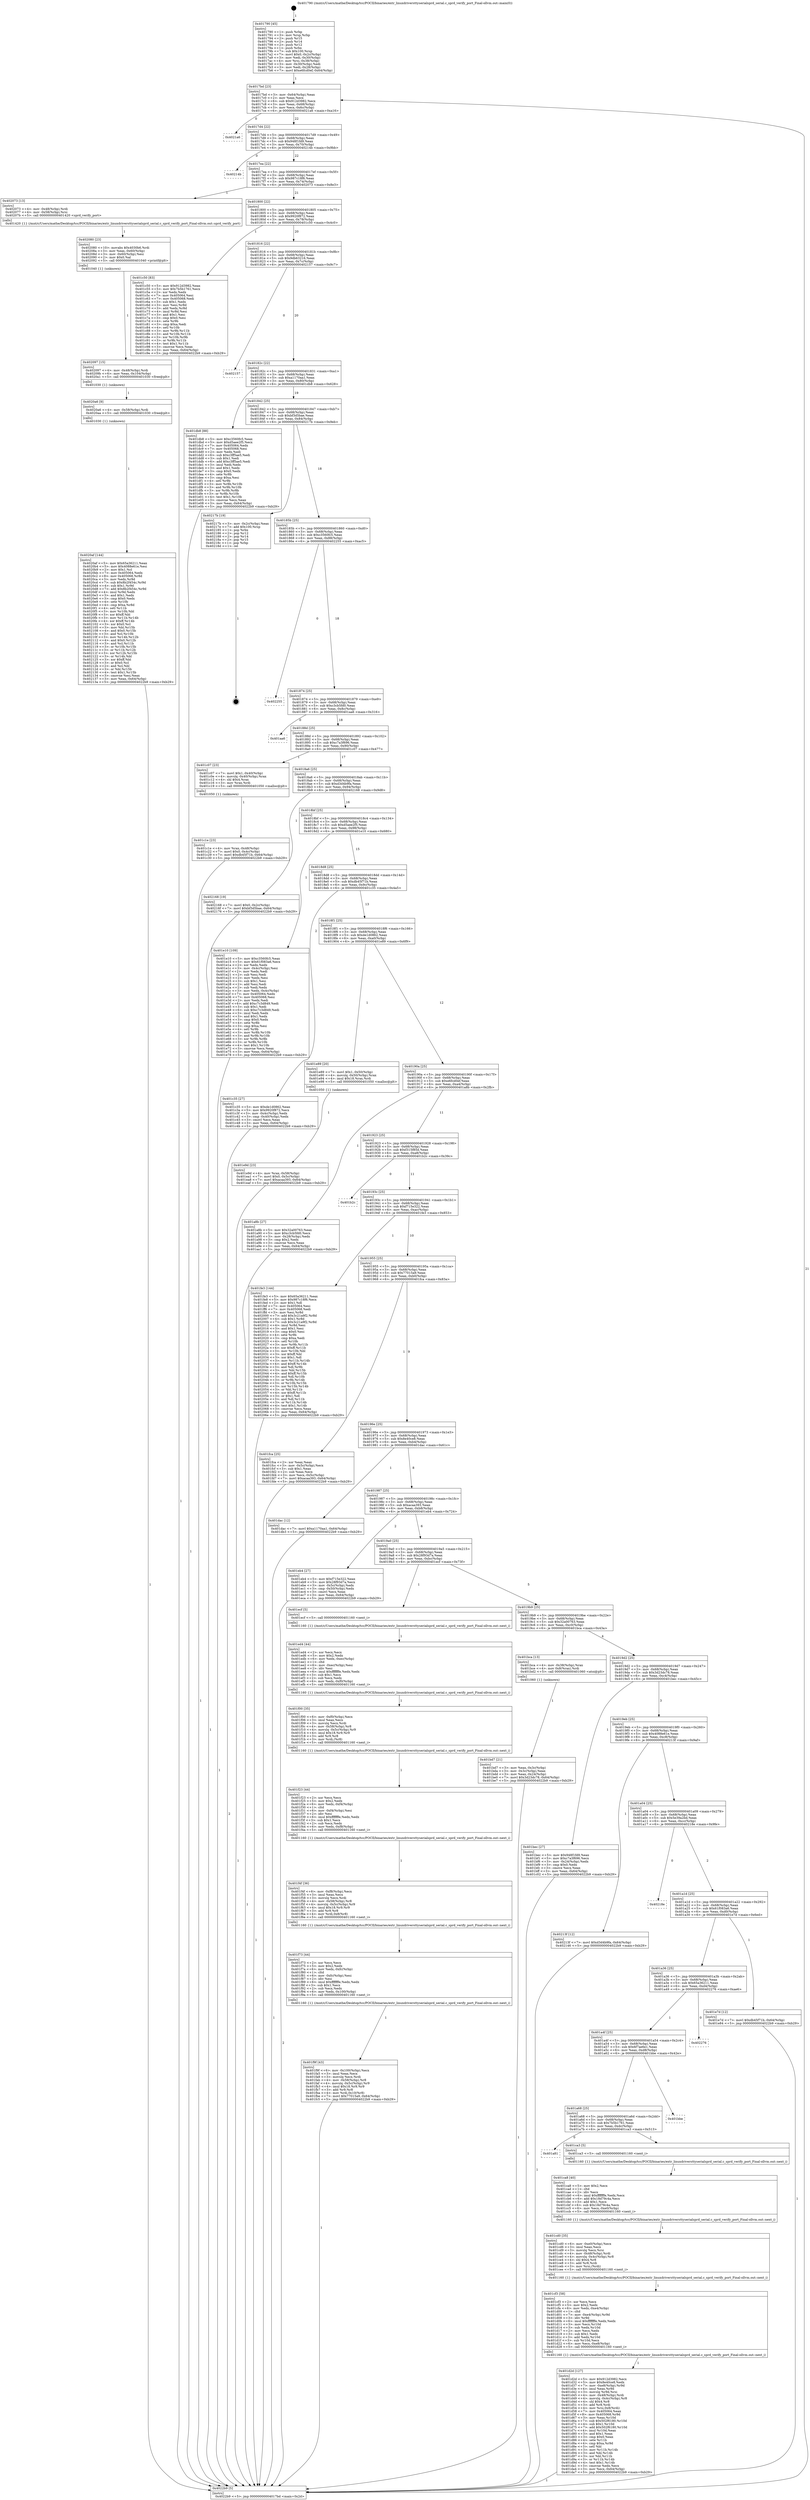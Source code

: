digraph "0x401790" {
  label = "0x401790 (/mnt/c/Users/mathe/Desktop/tcc/POCII/binaries/extr_linuxdriversttyserialsprd_serial.c_sprd_verify_port_Final-ollvm.out::main(0))"
  labelloc = "t"
  node[shape=record]

  Entry [label="",width=0.3,height=0.3,shape=circle,fillcolor=black,style=filled]
  "0x4017bd" [label="{
     0x4017bd [23]\l
     | [instrs]\l
     &nbsp;&nbsp;0x4017bd \<+3\>: mov -0x64(%rbp),%eax\l
     &nbsp;&nbsp;0x4017c0 \<+2\>: mov %eax,%ecx\l
     &nbsp;&nbsp;0x4017c2 \<+6\>: sub $0x912d3982,%ecx\l
     &nbsp;&nbsp;0x4017c8 \<+3\>: mov %eax,-0x68(%rbp)\l
     &nbsp;&nbsp;0x4017cb \<+3\>: mov %ecx,-0x6c(%rbp)\l
     &nbsp;&nbsp;0x4017ce \<+6\>: je 00000000004021a6 \<main+0xa16\>\l
  }"]
  "0x4021a6" [label="{
     0x4021a6\l
  }", style=dashed]
  "0x4017d4" [label="{
     0x4017d4 [22]\l
     | [instrs]\l
     &nbsp;&nbsp;0x4017d4 \<+5\>: jmp 00000000004017d9 \<main+0x49\>\l
     &nbsp;&nbsp;0x4017d9 \<+3\>: mov -0x68(%rbp),%eax\l
     &nbsp;&nbsp;0x4017dc \<+5\>: sub $0x948f1fd9,%eax\l
     &nbsp;&nbsp;0x4017e1 \<+3\>: mov %eax,-0x70(%rbp)\l
     &nbsp;&nbsp;0x4017e4 \<+6\>: je 000000000040214b \<main+0x9bb\>\l
  }"]
  Exit [label="",width=0.3,height=0.3,shape=circle,fillcolor=black,style=filled,peripheries=2]
  "0x40214b" [label="{
     0x40214b\l
  }", style=dashed]
  "0x4017ea" [label="{
     0x4017ea [22]\l
     | [instrs]\l
     &nbsp;&nbsp;0x4017ea \<+5\>: jmp 00000000004017ef \<main+0x5f\>\l
     &nbsp;&nbsp;0x4017ef \<+3\>: mov -0x68(%rbp),%eax\l
     &nbsp;&nbsp;0x4017f2 \<+5\>: sub $0x987c18f6,%eax\l
     &nbsp;&nbsp;0x4017f7 \<+3\>: mov %eax,-0x74(%rbp)\l
     &nbsp;&nbsp;0x4017fa \<+6\>: je 0000000000402073 \<main+0x8e3\>\l
  }"]
  "0x4020af" [label="{
     0x4020af [144]\l
     | [instrs]\l
     &nbsp;&nbsp;0x4020af \<+5\>: mov $0x65a36211,%eax\l
     &nbsp;&nbsp;0x4020b4 \<+5\>: mov $0x4088e61e,%esi\l
     &nbsp;&nbsp;0x4020b9 \<+2\>: mov $0x1,%cl\l
     &nbsp;&nbsp;0x4020bb \<+7\>: mov 0x405064,%edx\l
     &nbsp;&nbsp;0x4020c2 \<+8\>: mov 0x405068,%r8d\l
     &nbsp;&nbsp;0x4020ca \<+3\>: mov %edx,%r9d\l
     &nbsp;&nbsp;0x4020cd \<+7\>: sub $0x8b2f454c,%r9d\l
     &nbsp;&nbsp;0x4020d4 \<+4\>: sub $0x1,%r9d\l
     &nbsp;&nbsp;0x4020d8 \<+7\>: add $0x8b2f454c,%r9d\l
     &nbsp;&nbsp;0x4020df \<+4\>: imul %r9d,%edx\l
     &nbsp;&nbsp;0x4020e3 \<+3\>: and $0x1,%edx\l
     &nbsp;&nbsp;0x4020e6 \<+3\>: cmp $0x0,%edx\l
     &nbsp;&nbsp;0x4020e9 \<+4\>: sete %r10b\l
     &nbsp;&nbsp;0x4020ed \<+4\>: cmp $0xa,%r8d\l
     &nbsp;&nbsp;0x4020f1 \<+4\>: setl %r11b\l
     &nbsp;&nbsp;0x4020f5 \<+3\>: mov %r10b,%bl\l
     &nbsp;&nbsp;0x4020f8 \<+3\>: xor $0xff,%bl\l
     &nbsp;&nbsp;0x4020fb \<+3\>: mov %r11b,%r14b\l
     &nbsp;&nbsp;0x4020fe \<+4\>: xor $0xff,%r14b\l
     &nbsp;&nbsp;0x402102 \<+3\>: xor $0x0,%cl\l
     &nbsp;&nbsp;0x402105 \<+3\>: mov %bl,%r15b\l
     &nbsp;&nbsp;0x402108 \<+4\>: and $0x0,%r15b\l
     &nbsp;&nbsp;0x40210c \<+3\>: and %cl,%r10b\l
     &nbsp;&nbsp;0x40210f \<+3\>: mov %r14b,%r12b\l
     &nbsp;&nbsp;0x402112 \<+4\>: and $0x0,%r12b\l
     &nbsp;&nbsp;0x402116 \<+3\>: and %cl,%r11b\l
     &nbsp;&nbsp;0x402119 \<+3\>: or %r10b,%r15b\l
     &nbsp;&nbsp;0x40211c \<+3\>: or %r11b,%r12b\l
     &nbsp;&nbsp;0x40211f \<+3\>: xor %r12b,%r15b\l
     &nbsp;&nbsp;0x402122 \<+3\>: or %r14b,%bl\l
     &nbsp;&nbsp;0x402125 \<+3\>: xor $0xff,%bl\l
     &nbsp;&nbsp;0x402128 \<+3\>: or $0x0,%cl\l
     &nbsp;&nbsp;0x40212b \<+2\>: and %cl,%bl\l
     &nbsp;&nbsp;0x40212d \<+3\>: or %bl,%r15b\l
     &nbsp;&nbsp;0x402130 \<+4\>: test $0x1,%r15b\l
     &nbsp;&nbsp;0x402134 \<+3\>: cmovne %esi,%eax\l
     &nbsp;&nbsp;0x402137 \<+3\>: mov %eax,-0x64(%rbp)\l
     &nbsp;&nbsp;0x40213a \<+5\>: jmp 00000000004022b9 \<main+0xb29\>\l
  }"]
  "0x402073" [label="{
     0x402073 [13]\l
     | [instrs]\l
     &nbsp;&nbsp;0x402073 \<+4\>: mov -0x48(%rbp),%rdi\l
     &nbsp;&nbsp;0x402077 \<+4\>: mov -0x58(%rbp),%rsi\l
     &nbsp;&nbsp;0x40207b \<+5\>: call 0000000000401420 \<sprd_verify_port\>\l
     | [calls]\l
     &nbsp;&nbsp;0x401420 \{1\} (/mnt/c/Users/mathe/Desktop/tcc/POCII/binaries/extr_linuxdriversttyserialsprd_serial.c_sprd_verify_port_Final-ollvm.out::sprd_verify_port)\l
  }"]
  "0x401800" [label="{
     0x401800 [22]\l
     | [instrs]\l
     &nbsp;&nbsp;0x401800 \<+5\>: jmp 0000000000401805 \<main+0x75\>\l
     &nbsp;&nbsp;0x401805 \<+3\>: mov -0x68(%rbp),%eax\l
     &nbsp;&nbsp;0x401808 \<+5\>: sub $0x9920f872,%eax\l
     &nbsp;&nbsp;0x40180d \<+3\>: mov %eax,-0x78(%rbp)\l
     &nbsp;&nbsp;0x401810 \<+6\>: je 0000000000401c50 \<main+0x4c0\>\l
  }"]
  "0x4020a6" [label="{
     0x4020a6 [9]\l
     | [instrs]\l
     &nbsp;&nbsp;0x4020a6 \<+4\>: mov -0x58(%rbp),%rdi\l
     &nbsp;&nbsp;0x4020aa \<+5\>: call 0000000000401030 \<free@plt\>\l
     | [calls]\l
     &nbsp;&nbsp;0x401030 \{1\} (unknown)\l
  }"]
  "0x401c50" [label="{
     0x401c50 [83]\l
     | [instrs]\l
     &nbsp;&nbsp;0x401c50 \<+5\>: mov $0x912d3982,%eax\l
     &nbsp;&nbsp;0x401c55 \<+5\>: mov $0x7b5b1761,%ecx\l
     &nbsp;&nbsp;0x401c5a \<+2\>: xor %edx,%edx\l
     &nbsp;&nbsp;0x401c5c \<+7\>: mov 0x405064,%esi\l
     &nbsp;&nbsp;0x401c63 \<+7\>: mov 0x405068,%edi\l
     &nbsp;&nbsp;0x401c6a \<+3\>: sub $0x1,%edx\l
     &nbsp;&nbsp;0x401c6d \<+3\>: mov %esi,%r8d\l
     &nbsp;&nbsp;0x401c70 \<+3\>: add %edx,%r8d\l
     &nbsp;&nbsp;0x401c73 \<+4\>: imul %r8d,%esi\l
     &nbsp;&nbsp;0x401c77 \<+3\>: and $0x1,%esi\l
     &nbsp;&nbsp;0x401c7a \<+3\>: cmp $0x0,%esi\l
     &nbsp;&nbsp;0x401c7d \<+4\>: sete %r9b\l
     &nbsp;&nbsp;0x401c81 \<+3\>: cmp $0xa,%edi\l
     &nbsp;&nbsp;0x401c84 \<+4\>: setl %r10b\l
     &nbsp;&nbsp;0x401c88 \<+3\>: mov %r9b,%r11b\l
     &nbsp;&nbsp;0x401c8b \<+3\>: and %r10b,%r11b\l
     &nbsp;&nbsp;0x401c8e \<+3\>: xor %r10b,%r9b\l
     &nbsp;&nbsp;0x401c91 \<+3\>: or %r9b,%r11b\l
     &nbsp;&nbsp;0x401c94 \<+4\>: test $0x1,%r11b\l
     &nbsp;&nbsp;0x401c98 \<+3\>: cmovne %ecx,%eax\l
     &nbsp;&nbsp;0x401c9b \<+3\>: mov %eax,-0x64(%rbp)\l
     &nbsp;&nbsp;0x401c9e \<+5\>: jmp 00000000004022b9 \<main+0xb29\>\l
  }"]
  "0x401816" [label="{
     0x401816 [22]\l
     | [instrs]\l
     &nbsp;&nbsp;0x401816 \<+5\>: jmp 000000000040181b \<main+0x8b\>\l
     &nbsp;&nbsp;0x40181b \<+3\>: mov -0x68(%rbp),%eax\l
     &nbsp;&nbsp;0x40181e \<+5\>: sub $0x9db63216,%eax\l
     &nbsp;&nbsp;0x401823 \<+3\>: mov %eax,-0x7c(%rbp)\l
     &nbsp;&nbsp;0x401826 \<+6\>: je 0000000000402157 \<main+0x9c7\>\l
  }"]
  "0x402097" [label="{
     0x402097 [15]\l
     | [instrs]\l
     &nbsp;&nbsp;0x402097 \<+4\>: mov -0x48(%rbp),%rdi\l
     &nbsp;&nbsp;0x40209b \<+6\>: mov %eax,-0x104(%rbp)\l
     &nbsp;&nbsp;0x4020a1 \<+5\>: call 0000000000401030 \<free@plt\>\l
     | [calls]\l
     &nbsp;&nbsp;0x401030 \{1\} (unknown)\l
  }"]
  "0x402157" [label="{
     0x402157\l
  }", style=dashed]
  "0x40182c" [label="{
     0x40182c [22]\l
     | [instrs]\l
     &nbsp;&nbsp;0x40182c \<+5\>: jmp 0000000000401831 \<main+0xa1\>\l
     &nbsp;&nbsp;0x401831 \<+3\>: mov -0x68(%rbp),%eax\l
     &nbsp;&nbsp;0x401834 \<+5\>: sub $0xa1170aa1,%eax\l
     &nbsp;&nbsp;0x401839 \<+3\>: mov %eax,-0x80(%rbp)\l
     &nbsp;&nbsp;0x40183c \<+6\>: je 0000000000401db8 \<main+0x628\>\l
  }"]
  "0x402080" [label="{
     0x402080 [23]\l
     | [instrs]\l
     &nbsp;&nbsp;0x402080 \<+10\>: movabs $0x4030b6,%rdi\l
     &nbsp;&nbsp;0x40208a \<+3\>: mov %eax,-0x60(%rbp)\l
     &nbsp;&nbsp;0x40208d \<+3\>: mov -0x60(%rbp),%esi\l
     &nbsp;&nbsp;0x402090 \<+2\>: mov $0x0,%al\l
     &nbsp;&nbsp;0x402092 \<+5\>: call 0000000000401040 \<printf@plt\>\l
     | [calls]\l
     &nbsp;&nbsp;0x401040 \{1\} (unknown)\l
  }"]
  "0x401db8" [label="{
     0x401db8 [88]\l
     | [instrs]\l
     &nbsp;&nbsp;0x401db8 \<+5\>: mov $0xc3560fc5,%eax\l
     &nbsp;&nbsp;0x401dbd \<+5\>: mov $0xd5aee2f5,%ecx\l
     &nbsp;&nbsp;0x401dc2 \<+7\>: mov 0x405064,%edx\l
     &nbsp;&nbsp;0x401dc9 \<+7\>: mov 0x405068,%esi\l
     &nbsp;&nbsp;0x401dd0 \<+2\>: mov %edx,%edi\l
     &nbsp;&nbsp;0x401dd2 \<+6\>: sub $0xc3ff5ae5,%edi\l
     &nbsp;&nbsp;0x401dd8 \<+3\>: sub $0x1,%edi\l
     &nbsp;&nbsp;0x401ddb \<+6\>: add $0xc3ff5ae5,%edi\l
     &nbsp;&nbsp;0x401de1 \<+3\>: imul %edi,%edx\l
     &nbsp;&nbsp;0x401de4 \<+3\>: and $0x1,%edx\l
     &nbsp;&nbsp;0x401de7 \<+3\>: cmp $0x0,%edx\l
     &nbsp;&nbsp;0x401dea \<+4\>: sete %r8b\l
     &nbsp;&nbsp;0x401dee \<+3\>: cmp $0xa,%esi\l
     &nbsp;&nbsp;0x401df1 \<+4\>: setl %r9b\l
     &nbsp;&nbsp;0x401df5 \<+3\>: mov %r8b,%r10b\l
     &nbsp;&nbsp;0x401df8 \<+3\>: and %r9b,%r10b\l
     &nbsp;&nbsp;0x401dfb \<+3\>: xor %r9b,%r8b\l
     &nbsp;&nbsp;0x401dfe \<+3\>: or %r8b,%r10b\l
     &nbsp;&nbsp;0x401e01 \<+4\>: test $0x1,%r10b\l
     &nbsp;&nbsp;0x401e05 \<+3\>: cmovne %ecx,%eax\l
     &nbsp;&nbsp;0x401e08 \<+3\>: mov %eax,-0x64(%rbp)\l
     &nbsp;&nbsp;0x401e0b \<+5\>: jmp 00000000004022b9 \<main+0xb29\>\l
  }"]
  "0x401842" [label="{
     0x401842 [25]\l
     | [instrs]\l
     &nbsp;&nbsp;0x401842 \<+5\>: jmp 0000000000401847 \<main+0xb7\>\l
     &nbsp;&nbsp;0x401847 \<+3\>: mov -0x68(%rbp),%eax\l
     &nbsp;&nbsp;0x40184a \<+5\>: sub $0xbf3d5bae,%eax\l
     &nbsp;&nbsp;0x40184f \<+6\>: mov %eax,-0x84(%rbp)\l
     &nbsp;&nbsp;0x401855 \<+6\>: je 000000000040217b \<main+0x9eb\>\l
  }"]
  "0x401f9f" [label="{
     0x401f9f [43]\l
     | [instrs]\l
     &nbsp;&nbsp;0x401f9f \<+6\>: mov -0x100(%rbp),%ecx\l
     &nbsp;&nbsp;0x401fa5 \<+3\>: imul %eax,%ecx\l
     &nbsp;&nbsp;0x401fa8 \<+3\>: movslq %ecx,%rdi\l
     &nbsp;&nbsp;0x401fab \<+4\>: mov -0x58(%rbp),%r8\l
     &nbsp;&nbsp;0x401faf \<+4\>: movslq -0x5c(%rbp),%r9\l
     &nbsp;&nbsp;0x401fb3 \<+4\>: imul $0x18,%r9,%r9\l
     &nbsp;&nbsp;0x401fb7 \<+3\>: add %r9,%r8\l
     &nbsp;&nbsp;0x401fba \<+4\>: mov %rdi,0x10(%r8)\l
     &nbsp;&nbsp;0x401fbe \<+7\>: movl $0x77015a9,-0x64(%rbp)\l
     &nbsp;&nbsp;0x401fc5 \<+5\>: jmp 00000000004022b9 \<main+0xb29\>\l
  }"]
  "0x40217b" [label="{
     0x40217b [19]\l
     | [instrs]\l
     &nbsp;&nbsp;0x40217b \<+3\>: mov -0x2c(%rbp),%eax\l
     &nbsp;&nbsp;0x40217e \<+7\>: add $0x100,%rsp\l
     &nbsp;&nbsp;0x402185 \<+1\>: pop %rbx\l
     &nbsp;&nbsp;0x402186 \<+2\>: pop %r12\l
     &nbsp;&nbsp;0x402188 \<+2\>: pop %r14\l
     &nbsp;&nbsp;0x40218a \<+2\>: pop %r15\l
     &nbsp;&nbsp;0x40218c \<+1\>: pop %rbp\l
     &nbsp;&nbsp;0x40218d \<+1\>: ret\l
  }"]
  "0x40185b" [label="{
     0x40185b [25]\l
     | [instrs]\l
     &nbsp;&nbsp;0x40185b \<+5\>: jmp 0000000000401860 \<main+0xd0\>\l
     &nbsp;&nbsp;0x401860 \<+3\>: mov -0x68(%rbp),%eax\l
     &nbsp;&nbsp;0x401863 \<+5\>: sub $0xc3560fc5,%eax\l
     &nbsp;&nbsp;0x401868 \<+6\>: mov %eax,-0x88(%rbp)\l
     &nbsp;&nbsp;0x40186e \<+6\>: je 0000000000402255 \<main+0xac5\>\l
  }"]
  "0x401f73" [label="{
     0x401f73 [44]\l
     | [instrs]\l
     &nbsp;&nbsp;0x401f73 \<+2\>: xor %ecx,%ecx\l
     &nbsp;&nbsp;0x401f75 \<+5\>: mov $0x2,%edx\l
     &nbsp;&nbsp;0x401f7a \<+6\>: mov %edx,-0xfc(%rbp)\l
     &nbsp;&nbsp;0x401f80 \<+1\>: cltd\l
     &nbsp;&nbsp;0x401f81 \<+6\>: mov -0xfc(%rbp),%esi\l
     &nbsp;&nbsp;0x401f87 \<+2\>: idiv %esi\l
     &nbsp;&nbsp;0x401f89 \<+6\>: imul $0xfffffffe,%edx,%edx\l
     &nbsp;&nbsp;0x401f8f \<+3\>: sub $0x1,%ecx\l
     &nbsp;&nbsp;0x401f92 \<+2\>: sub %ecx,%edx\l
     &nbsp;&nbsp;0x401f94 \<+6\>: mov %edx,-0x100(%rbp)\l
     &nbsp;&nbsp;0x401f9a \<+5\>: call 0000000000401160 \<next_i\>\l
     | [calls]\l
     &nbsp;&nbsp;0x401160 \{1\} (/mnt/c/Users/mathe/Desktop/tcc/POCII/binaries/extr_linuxdriversttyserialsprd_serial.c_sprd_verify_port_Final-ollvm.out::next_i)\l
  }"]
  "0x402255" [label="{
     0x402255\l
  }", style=dashed]
  "0x401874" [label="{
     0x401874 [25]\l
     | [instrs]\l
     &nbsp;&nbsp;0x401874 \<+5\>: jmp 0000000000401879 \<main+0xe9\>\l
     &nbsp;&nbsp;0x401879 \<+3\>: mov -0x68(%rbp),%eax\l
     &nbsp;&nbsp;0x40187c \<+5\>: sub $0xc3cb5fd0,%eax\l
     &nbsp;&nbsp;0x401881 \<+6\>: mov %eax,-0x8c(%rbp)\l
     &nbsp;&nbsp;0x401887 \<+6\>: je 0000000000401aa6 \<main+0x316\>\l
  }"]
  "0x401f4f" [label="{
     0x401f4f [36]\l
     | [instrs]\l
     &nbsp;&nbsp;0x401f4f \<+6\>: mov -0xf8(%rbp),%ecx\l
     &nbsp;&nbsp;0x401f55 \<+3\>: imul %eax,%ecx\l
     &nbsp;&nbsp;0x401f58 \<+3\>: movslq %ecx,%rdi\l
     &nbsp;&nbsp;0x401f5b \<+4\>: mov -0x58(%rbp),%r8\l
     &nbsp;&nbsp;0x401f5f \<+4\>: movslq -0x5c(%rbp),%r9\l
     &nbsp;&nbsp;0x401f63 \<+4\>: imul $0x18,%r9,%r9\l
     &nbsp;&nbsp;0x401f67 \<+3\>: add %r9,%r8\l
     &nbsp;&nbsp;0x401f6a \<+4\>: mov %rdi,0x8(%r8)\l
     &nbsp;&nbsp;0x401f6e \<+5\>: call 0000000000401160 \<next_i\>\l
     | [calls]\l
     &nbsp;&nbsp;0x401160 \{1\} (/mnt/c/Users/mathe/Desktop/tcc/POCII/binaries/extr_linuxdriversttyserialsprd_serial.c_sprd_verify_port_Final-ollvm.out::next_i)\l
  }"]
  "0x401aa6" [label="{
     0x401aa6\l
  }", style=dashed]
  "0x40188d" [label="{
     0x40188d [25]\l
     | [instrs]\l
     &nbsp;&nbsp;0x40188d \<+5\>: jmp 0000000000401892 \<main+0x102\>\l
     &nbsp;&nbsp;0x401892 \<+3\>: mov -0x68(%rbp),%eax\l
     &nbsp;&nbsp;0x401895 \<+5\>: sub $0xc7a3f696,%eax\l
     &nbsp;&nbsp;0x40189a \<+6\>: mov %eax,-0x90(%rbp)\l
     &nbsp;&nbsp;0x4018a0 \<+6\>: je 0000000000401c07 \<main+0x477\>\l
  }"]
  "0x401f23" [label="{
     0x401f23 [44]\l
     | [instrs]\l
     &nbsp;&nbsp;0x401f23 \<+2\>: xor %ecx,%ecx\l
     &nbsp;&nbsp;0x401f25 \<+5\>: mov $0x2,%edx\l
     &nbsp;&nbsp;0x401f2a \<+6\>: mov %edx,-0xf4(%rbp)\l
     &nbsp;&nbsp;0x401f30 \<+1\>: cltd\l
     &nbsp;&nbsp;0x401f31 \<+6\>: mov -0xf4(%rbp),%esi\l
     &nbsp;&nbsp;0x401f37 \<+2\>: idiv %esi\l
     &nbsp;&nbsp;0x401f39 \<+6\>: imul $0xfffffffe,%edx,%edx\l
     &nbsp;&nbsp;0x401f3f \<+3\>: sub $0x1,%ecx\l
     &nbsp;&nbsp;0x401f42 \<+2\>: sub %ecx,%edx\l
     &nbsp;&nbsp;0x401f44 \<+6\>: mov %edx,-0xf8(%rbp)\l
     &nbsp;&nbsp;0x401f4a \<+5\>: call 0000000000401160 \<next_i\>\l
     | [calls]\l
     &nbsp;&nbsp;0x401160 \{1\} (/mnt/c/Users/mathe/Desktop/tcc/POCII/binaries/extr_linuxdriversttyserialsprd_serial.c_sprd_verify_port_Final-ollvm.out::next_i)\l
  }"]
  "0x401c07" [label="{
     0x401c07 [23]\l
     | [instrs]\l
     &nbsp;&nbsp;0x401c07 \<+7\>: movl $0x1,-0x40(%rbp)\l
     &nbsp;&nbsp;0x401c0e \<+4\>: movslq -0x40(%rbp),%rax\l
     &nbsp;&nbsp;0x401c12 \<+4\>: shl $0x4,%rax\l
     &nbsp;&nbsp;0x401c16 \<+3\>: mov %rax,%rdi\l
     &nbsp;&nbsp;0x401c19 \<+5\>: call 0000000000401050 \<malloc@plt\>\l
     | [calls]\l
     &nbsp;&nbsp;0x401050 \{1\} (unknown)\l
  }"]
  "0x4018a6" [label="{
     0x4018a6 [25]\l
     | [instrs]\l
     &nbsp;&nbsp;0x4018a6 \<+5\>: jmp 00000000004018ab \<main+0x11b\>\l
     &nbsp;&nbsp;0x4018ab \<+3\>: mov -0x68(%rbp),%eax\l
     &nbsp;&nbsp;0x4018ae \<+5\>: sub $0xd3d4b9fa,%eax\l
     &nbsp;&nbsp;0x4018b3 \<+6\>: mov %eax,-0x94(%rbp)\l
     &nbsp;&nbsp;0x4018b9 \<+6\>: je 0000000000402168 \<main+0x9d8\>\l
  }"]
  "0x401f00" [label="{
     0x401f00 [35]\l
     | [instrs]\l
     &nbsp;&nbsp;0x401f00 \<+6\>: mov -0xf0(%rbp),%ecx\l
     &nbsp;&nbsp;0x401f06 \<+3\>: imul %eax,%ecx\l
     &nbsp;&nbsp;0x401f09 \<+3\>: movslq %ecx,%rdi\l
     &nbsp;&nbsp;0x401f0c \<+4\>: mov -0x58(%rbp),%r8\l
     &nbsp;&nbsp;0x401f10 \<+4\>: movslq -0x5c(%rbp),%r9\l
     &nbsp;&nbsp;0x401f14 \<+4\>: imul $0x18,%r9,%r9\l
     &nbsp;&nbsp;0x401f18 \<+3\>: add %r9,%r8\l
     &nbsp;&nbsp;0x401f1b \<+3\>: mov %rdi,(%r8)\l
     &nbsp;&nbsp;0x401f1e \<+5\>: call 0000000000401160 \<next_i\>\l
     | [calls]\l
     &nbsp;&nbsp;0x401160 \{1\} (/mnt/c/Users/mathe/Desktop/tcc/POCII/binaries/extr_linuxdriversttyserialsprd_serial.c_sprd_verify_port_Final-ollvm.out::next_i)\l
  }"]
  "0x402168" [label="{
     0x402168 [19]\l
     | [instrs]\l
     &nbsp;&nbsp;0x402168 \<+7\>: movl $0x0,-0x2c(%rbp)\l
     &nbsp;&nbsp;0x40216f \<+7\>: movl $0xbf3d5bae,-0x64(%rbp)\l
     &nbsp;&nbsp;0x402176 \<+5\>: jmp 00000000004022b9 \<main+0xb29\>\l
  }"]
  "0x4018bf" [label="{
     0x4018bf [25]\l
     | [instrs]\l
     &nbsp;&nbsp;0x4018bf \<+5\>: jmp 00000000004018c4 \<main+0x134\>\l
     &nbsp;&nbsp;0x4018c4 \<+3\>: mov -0x68(%rbp),%eax\l
     &nbsp;&nbsp;0x4018c7 \<+5\>: sub $0xd5aee2f5,%eax\l
     &nbsp;&nbsp;0x4018cc \<+6\>: mov %eax,-0x98(%rbp)\l
     &nbsp;&nbsp;0x4018d2 \<+6\>: je 0000000000401e10 \<main+0x680\>\l
  }"]
  "0x401ed4" [label="{
     0x401ed4 [44]\l
     | [instrs]\l
     &nbsp;&nbsp;0x401ed4 \<+2\>: xor %ecx,%ecx\l
     &nbsp;&nbsp;0x401ed6 \<+5\>: mov $0x2,%edx\l
     &nbsp;&nbsp;0x401edb \<+6\>: mov %edx,-0xec(%rbp)\l
     &nbsp;&nbsp;0x401ee1 \<+1\>: cltd\l
     &nbsp;&nbsp;0x401ee2 \<+6\>: mov -0xec(%rbp),%esi\l
     &nbsp;&nbsp;0x401ee8 \<+2\>: idiv %esi\l
     &nbsp;&nbsp;0x401eea \<+6\>: imul $0xfffffffe,%edx,%edx\l
     &nbsp;&nbsp;0x401ef0 \<+3\>: sub $0x1,%ecx\l
     &nbsp;&nbsp;0x401ef3 \<+2\>: sub %ecx,%edx\l
     &nbsp;&nbsp;0x401ef5 \<+6\>: mov %edx,-0xf0(%rbp)\l
     &nbsp;&nbsp;0x401efb \<+5\>: call 0000000000401160 \<next_i\>\l
     | [calls]\l
     &nbsp;&nbsp;0x401160 \{1\} (/mnt/c/Users/mathe/Desktop/tcc/POCII/binaries/extr_linuxdriversttyserialsprd_serial.c_sprd_verify_port_Final-ollvm.out::next_i)\l
  }"]
  "0x401e10" [label="{
     0x401e10 [109]\l
     | [instrs]\l
     &nbsp;&nbsp;0x401e10 \<+5\>: mov $0xc3560fc5,%eax\l
     &nbsp;&nbsp;0x401e15 \<+5\>: mov $0x61f083a6,%ecx\l
     &nbsp;&nbsp;0x401e1a \<+2\>: xor %edx,%edx\l
     &nbsp;&nbsp;0x401e1c \<+3\>: mov -0x4c(%rbp),%esi\l
     &nbsp;&nbsp;0x401e1f \<+2\>: mov %edx,%edi\l
     &nbsp;&nbsp;0x401e21 \<+2\>: sub %esi,%edi\l
     &nbsp;&nbsp;0x401e23 \<+2\>: mov %edx,%esi\l
     &nbsp;&nbsp;0x401e25 \<+3\>: sub $0x1,%esi\l
     &nbsp;&nbsp;0x401e28 \<+2\>: add %esi,%edi\l
     &nbsp;&nbsp;0x401e2a \<+2\>: sub %edi,%edx\l
     &nbsp;&nbsp;0x401e2c \<+3\>: mov %edx,-0x4c(%rbp)\l
     &nbsp;&nbsp;0x401e2f \<+7\>: mov 0x405064,%edx\l
     &nbsp;&nbsp;0x401e36 \<+7\>: mov 0x405068,%esi\l
     &nbsp;&nbsp;0x401e3d \<+2\>: mov %edx,%edi\l
     &nbsp;&nbsp;0x401e3f \<+6\>: add $0xc7c3d849,%edi\l
     &nbsp;&nbsp;0x401e45 \<+3\>: sub $0x1,%edi\l
     &nbsp;&nbsp;0x401e48 \<+6\>: sub $0xc7c3d849,%edi\l
     &nbsp;&nbsp;0x401e4e \<+3\>: imul %edi,%edx\l
     &nbsp;&nbsp;0x401e51 \<+3\>: and $0x1,%edx\l
     &nbsp;&nbsp;0x401e54 \<+3\>: cmp $0x0,%edx\l
     &nbsp;&nbsp;0x401e57 \<+4\>: sete %r8b\l
     &nbsp;&nbsp;0x401e5b \<+3\>: cmp $0xa,%esi\l
     &nbsp;&nbsp;0x401e5e \<+4\>: setl %r9b\l
     &nbsp;&nbsp;0x401e62 \<+3\>: mov %r8b,%r10b\l
     &nbsp;&nbsp;0x401e65 \<+3\>: and %r9b,%r10b\l
     &nbsp;&nbsp;0x401e68 \<+3\>: xor %r9b,%r8b\l
     &nbsp;&nbsp;0x401e6b \<+3\>: or %r8b,%r10b\l
     &nbsp;&nbsp;0x401e6e \<+4\>: test $0x1,%r10b\l
     &nbsp;&nbsp;0x401e72 \<+3\>: cmovne %ecx,%eax\l
     &nbsp;&nbsp;0x401e75 \<+3\>: mov %eax,-0x64(%rbp)\l
     &nbsp;&nbsp;0x401e78 \<+5\>: jmp 00000000004022b9 \<main+0xb29\>\l
  }"]
  "0x4018d8" [label="{
     0x4018d8 [25]\l
     | [instrs]\l
     &nbsp;&nbsp;0x4018d8 \<+5\>: jmp 00000000004018dd \<main+0x14d\>\l
     &nbsp;&nbsp;0x4018dd \<+3\>: mov -0x68(%rbp),%eax\l
     &nbsp;&nbsp;0x4018e0 \<+5\>: sub $0xdb45f71b,%eax\l
     &nbsp;&nbsp;0x4018e5 \<+6\>: mov %eax,-0x9c(%rbp)\l
     &nbsp;&nbsp;0x4018eb \<+6\>: je 0000000000401c35 \<main+0x4a5\>\l
  }"]
  "0x401e9d" [label="{
     0x401e9d [23]\l
     | [instrs]\l
     &nbsp;&nbsp;0x401e9d \<+4\>: mov %rax,-0x58(%rbp)\l
     &nbsp;&nbsp;0x401ea1 \<+7\>: movl $0x0,-0x5c(%rbp)\l
     &nbsp;&nbsp;0x401ea8 \<+7\>: movl $0xacaa393,-0x64(%rbp)\l
     &nbsp;&nbsp;0x401eaf \<+5\>: jmp 00000000004022b9 \<main+0xb29\>\l
  }"]
  "0x401c35" [label="{
     0x401c35 [27]\l
     | [instrs]\l
     &nbsp;&nbsp;0x401c35 \<+5\>: mov $0xde1d0862,%eax\l
     &nbsp;&nbsp;0x401c3a \<+5\>: mov $0x9920f872,%ecx\l
     &nbsp;&nbsp;0x401c3f \<+3\>: mov -0x4c(%rbp),%edx\l
     &nbsp;&nbsp;0x401c42 \<+3\>: cmp -0x40(%rbp),%edx\l
     &nbsp;&nbsp;0x401c45 \<+3\>: cmovl %ecx,%eax\l
     &nbsp;&nbsp;0x401c48 \<+3\>: mov %eax,-0x64(%rbp)\l
     &nbsp;&nbsp;0x401c4b \<+5\>: jmp 00000000004022b9 \<main+0xb29\>\l
  }"]
  "0x4018f1" [label="{
     0x4018f1 [25]\l
     | [instrs]\l
     &nbsp;&nbsp;0x4018f1 \<+5\>: jmp 00000000004018f6 \<main+0x166\>\l
     &nbsp;&nbsp;0x4018f6 \<+3\>: mov -0x68(%rbp),%eax\l
     &nbsp;&nbsp;0x4018f9 \<+5\>: sub $0xde1d0862,%eax\l
     &nbsp;&nbsp;0x4018fe \<+6\>: mov %eax,-0xa0(%rbp)\l
     &nbsp;&nbsp;0x401904 \<+6\>: je 0000000000401e89 \<main+0x6f9\>\l
  }"]
  "0x401d2d" [label="{
     0x401d2d [127]\l
     | [instrs]\l
     &nbsp;&nbsp;0x401d2d \<+5\>: mov $0x912d3982,%ecx\l
     &nbsp;&nbsp;0x401d32 \<+5\>: mov $0x8e40ce8,%edx\l
     &nbsp;&nbsp;0x401d37 \<+7\>: mov -0xe8(%rbp),%r9d\l
     &nbsp;&nbsp;0x401d3e \<+4\>: imul %eax,%r9d\l
     &nbsp;&nbsp;0x401d42 \<+3\>: movslq %r9d,%rsi\l
     &nbsp;&nbsp;0x401d45 \<+4\>: mov -0x48(%rbp),%rdi\l
     &nbsp;&nbsp;0x401d49 \<+4\>: movslq -0x4c(%rbp),%r8\l
     &nbsp;&nbsp;0x401d4d \<+4\>: shl $0x4,%r8\l
     &nbsp;&nbsp;0x401d51 \<+3\>: add %r8,%rdi\l
     &nbsp;&nbsp;0x401d54 \<+4\>: mov %rsi,0x8(%rdi)\l
     &nbsp;&nbsp;0x401d58 \<+7\>: mov 0x405064,%eax\l
     &nbsp;&nbsp;0x401d5f \<+8\>: mov 0x405068,%r9d\l
     &nbsp;&nbsp;0x401d67 \<+3\>: mov %eax,%r10d\l
     &nbsp;&nbsp;0x401d6a \<+7\>: sub $0x502f6180,%r10d\l
     &nbsp;&nbsp;0x401d71 \<+4\>: sub $0x1,%r10d\l
     &nbsp;&nbsp;0x401d75 \<+7\>: add $0x502f6180,%r10d\l
     &nbsp;&nbsp;0x401d7c \<+4\>: imul %r10d,%eax\l
     &nbsp;&nbsp;0x401d80 \<+3\>: and $0x1,%eax\l
     &nbsp;&nbsp;0x401d83 \<+3\>: cmp $0x0,%eax\l
     &nbsp;&nbsp;0x401d86 \<+4\>: sete %r11b\l
     &nbsp;&nbsp;0x401d8a \<+4\>: cmp $0xa,%r9d\l
     &nbsp;&nbsp;0x401d8e \<+3\>: setl %bl\l
     &nbsp;&nbsp;0x401d91 \<+3\>: mov %r11b,%r14b\l
     &nbsp;&nbsp;0x401d94 \<+3\>: and %bl,%r14b\l
     &nbsp;&nbsp;0x401d97 \<+3\>: xor %bl,%r11b\l
     &nbsp;&nbsp;0x401d9a \<+3\>: or %r11b,%r14b\l
     &nbsp;&nbsp;0x401d9d \<+4\>: test $0x1,%r14b\l
     &nbsp;&nbsp;0x401da1 \<+3\>: cmovne %edx,%ecx\l
     &nbsp;&nbsp;0x401da4 \<+3\>: mov %ecx,-0x64(%rbp)\l
     &nbsp;&nbsp;0x401da7 \<+5\>: jmp 00000000004022b9 \<main+0xb29\>\l
  }"]
  "0x401e89" [label="{
     0x401e89 [20]\l
     | [instrs]\l
     &nbsp;&nbsp;0x401e89 \<+7\>: movl $0x1,-0x50(%rbp)\l
     &nbsp;&nbsp;0x401e90 \<+4\>: movslq -0x50(%rbp),%rax\l
     &nbsp;&nbsp;0x401e94 \<+4\>: imul $0x18,%rax,%rdi\l
     &nbsp;&nbsp;0x401e98 \<+5\>: call 0000000000401050 \<malloc@plt\>\l
     | [calls]\l
     &nbsp;&nbsp;0x401050 \{1\} (unknown)\l
  }"]
  "0x40190a" [label="{
     0x40190a [25]\l
     | [instrs]\l
     &nbsp;&nbsp;0x40190a \<+5\>: jmp 000000000040190f \<main+0x17f\>\l
     &nbsp;&nbsp;0x40190f \<+3\>: mov -0x68(%rbp),%eax\l
     &nbsp;&nbsp;0x401912 \<+5\>: sub $0xe6fcd0ef,%eax\l
     &nbsp;&nbsp;0x401917 \<+6\>: mov %eax,-0xa4(%rbp)\l
     &nbsp;&nbsp;0x40191d \<+6\>: je 0000000000401a8b \<main+0x2fb\>\l
  }"]
  "0x401cf3" [label="{
     0x401cf3 [58]\l
     | [instrs]\l
     &nbsp;&nbsp;0x401cf3 \<+2\>: xor %ecx,%ecx\l
     &nbsp;&nbsp;0x401cf5 \<+5\>: mov $0x2,%edx\l
     &nbsp;&nbsp;0x401cfa \<+6\>: mov %edx,-0xe4(%rbp)\l
     &nbsp;&nbsp;0x401d00 \<+1\>: cltd\l
     &nbsp;&nbsp;0x401d01 \<+7\>: mov -0xe4(%rbp),%r9d\l
     &nbsp;&nbsp;0x401d08 \<+3\>: idiv %r9d\l
     &nbsp;&nbsp;0x401d0b \<+6\>: imul $0xfffffffe,%edx,%edx\l
     &nbsp;&nbsp;0x401d11 \<+3\>: mov %ecx,%r10d\l
     &nbsp;&nbsp;0x401d14 \<+3\>: sub %edx,%r10d\l
     &nbsp;&nbsp;0x401d17 \<+2\>: mov %ecx,%edx\l
     &nbsp;&nbsp;0x401d19 \<+3\>: sub $0x1,%edx\l
     &nbsp;&nbsp;0x401d1c \<+3\>: add %edx,%r10d\l
     &nbsp;&nbsp;0x401d1f \<+3\>: sub %r10d,%ecx\l
     &nbsp;&nbsp;0x401d22 \<+6\>: mov %ecx,-0xe8(%rbp)\l
     &nbsp;&nbsp;0x401d28 \<+5\>: call 0000000000401160 \<next_i\>\l
     | [calls]\l
     &nbsp;&nbsp;0x401160 \{1\} (/mnt/c/Users/mathe/Desktop/tcc/POCII/binaries/extr_linuxdriversttyserialsprd_serial.c_sprd_verify_port_Final-ollvm.out::next_i)\l
  }"]
  "0x401a8b" [label="{
     0x401a8b [27]\l
     | [instrs]\l
     &nbsp;&nbsp;0x401a8b \<+5\>: mov $0x32a00763,%eax\l
     &nbsp;&nbsp;0x401a90 \<+5\>: mov $0xc3cb5fd0,%ecx\l
     &nbsp;&nbsp;0x401a95 \<+3\>: mov -0x28(%rbp),%edx\l
     &nbsp;&nbsp;0x401a98 \<+3\>: cmp $0x2,%edx\l
     &nbsp;&nbsp;0x401a9b \<+3\>: cmovne %ecx,%eax\l
     &nbsp;&nbsp;0x401a9e \<+3\>: mov %eax,-0x64(%rbp)\l
     &nbsp;&nbsp;0x401aa1 \<+5\>: jmp 00000000004022b9 \<main+0xb29\>\l
  }"]
  "0x401923" [label="{
     0x401923 [25]\l
     | [instrs]\l
     &nbsp;&nbsp;0x401923 \<+5\>: jmp 0000000000401928 \<main+0x198\>\l
     &nbsp;&nbsp;0x401928 \<+3\>: mov -0x68(%rbp),%eax\l
     &nbsp;&nbsp;0x40192b \<+5\>: sub $0xf315f85d,%eax\l
     &nbsp;&nbsp;0x401930 \<+6\>: mov %eax,-0xa8(%rbp)\l
     &nbsp;&nbsp;0x401936 \<+6\>: je 0000000000401b2c \<main+0x39c\>\l
  }"]
  "0x4022b9" [label="{
     0x4022b9 [5]\l
     | [instrs]\l
     &nbsp;&nbsp;0x4022b9 \<+5\>: jmp 00000000004017bd \<main+0x2d\>\l
  }"]
  "0x401790" [label="{
     0x401790 [45]\l
     | [instrs]\l
     &nbsp;&nbsp;0x401790 \<+1\>: push %rbp\l
     &nbsp;&nbsp;0x401791 \<+3\>: mov %rsp,%rbp\l
     &nbsp;&nbsp;0x401794 \<+2\>: push %r15\l
     &nbsp;&nbsp;0x401796 \<+2\>: push %r14\l
     &nbsp;&nbsp;0x401798 \<+2\>: push %r12\l
     &nbsp;&nbsp;0x40179a \<+1\>: push %rbx\l
     &nbsp;&nbsp;0x40179b \<+7\>: sub $0x100,%rsp\l
     &nbsp;&nbsp;0x4017a2 \<+7\>: movl $0x0,-0x2c(%rbp)\l
     &nbsp;&nbsp;0x4017a9 \<+3\>: mov %edi,-0x30(%rbp)\l
     &nbsp;&nbsp;0x4017ac \<+4\>: mov %rsi,-0x38(%rbp)\l
     &nbsp;&nbsp;0x4017b0 \<+3\>: mov -0x30(%rbp),%edi\l
     &nbsp;&nbsp;0x4017b3 \<+3\>: mov %edi,-0x28(%rbp)\l
     &nbsp;&nbsp;0x4017b6 \<+7\>: movl $0xe6fcd0ef,-0x64(%rbp)\l
  }"]
  "0x401cd0" [label="{
     0x401cd0 [35]\l
     | [instrs]\l
     &nbsp;&nbsp;0x401cd0 \<+6\>: mov -0xe0(%rbp),%ecx\l
     &nbsp;&nbsp;0x401cd6 \<+3\>: imul %eax,%ecx\l
     &nbsp;&nbsp;0x401cd9 \<+3\>: movslq %ecx,%rsi\l
     &nbsp;&nbsp;0x401cdc \<+4\>: mov -0x48(%rbp),%rdi\l
     &nbsp;&nbsp;0x401ce0 \<+4\>: movslq -0x4c(%rbp),%r8\l
     &nbsp;&nbsp;0x401ce4 \<+4\>: shl $0x4,%r8\l
     &nbsp;&nbsp;0x401ce8 \<+3\>: add %r8,%rdi\l
     &nbsp;&nbsp;0x401ceb \<+3\>: mov %rsi,(%rdi)\l
     &nbsp;&nbsp;0x401cee \<+5\>: call 0000000000401160 \<next_i\>\l
     | [calls]\l
     &nbsp;&nbsp;0x401160 \{1\} (/mnt/c/Users/mathe/Desktop/tcc/POCII/binaries/extr_linuxdriversttyserialsprd_serial.c_sprd_verify_port_Final-ollvm.out::next_i)\l
  }"]
  "0x401b2c" [label="{
     0x401b2c\l
  }", style=dashed]
  "0x40193c" [label="{
     0x40193c [25]\l
     | [instrs]\l
     &nbsp;&nbsp;0x40193c \<+5\>: jmp 0000000000401941 \<main+0x1b1\>\l
     &nbsp;&nbsp;0x401941 \<+3\>: mov -0x68(%rbp),%eax\l
     &nbsp;&nbsp;0x401944 \<+5\>: sub $0xf715e322,%eax\l
     &nbsp;&nbsp;0x401949 \<+6\>: mov %eax,-0xac(%rbp)\l
     &nbsp;&nbsp;0x40194f \<+6\>: je 0000000000401fe3 \<main+0x853\>\l
  }"]
  "0x401ca8" [label="{
     0x401ca8 [40]\l
     | [instrs]\l
     &nbsp;&nbsp;0x401ca8 \<+5\>: mov $0x2,%ecx\l
     &nbsp;&nbsp;0x401cad \<+1\>: cltd\l
     &nbsp;&nbsp;0x401cae \<+2\>: idiv %ecx\l
     &nbsp;&nbsp;0x401cb0 \<+6\>: imul $0xfffffffe,%edx,%ecx\l
     &nbsp;&nbsp;0x401cb6 \<+6\>: add $0x18d79c4a,%ecx\l
     &nbsp;&nbsp;0x401cbc \<+3\>: add $0x1,%ecx\l
     &nbsp;&nbsp;0x401cbf \<+6\>: sub $0x18d79c4a,%ecx\l
     &nbsp;&nbsp;0x401cc5 \<+6\>: mov %ecx,-0xe0(%rbp)\l
     &nbsp;&nbsp;0x401ccb \<+5\>: call 0000000000401160 \<next_i\>\l
     | [calls]\l
     &nbsp;&nbsp;0x401160 \{1\} (/mnt/c/Users/mathe/Desktop/tcc/POCII/binaries/extr_linuxdriversttyserialsprd_serial.c_sprd_verify_port_Final-ollvm.out::next_i)\l
  }"]
  "0x401fe3" [label="{
     0x401fe3 [144]\l
     | [instrs]\l
     &nbsp;&nbsp;0x401fe3 \<+5\>: mov $0x65a36211,%eax\l
     &nbsp;&nbsp;0x401fe8 \<+5\>: mov $0x987c18f6,%ecx\l
     &nbsp;&nbsp;0x401fed \<+2\>: mov $0x1,%dl\l
     &nbsp;&nbsp;0x401fef \<+7\>: mov 0x405064,%esi\l
     &nbsp;&nbsp;0x401ff6 \<+7\>: mov 0x405068,%edi\l
     &nbsp;&nbsp;0x401ffd \<+3\>: mov %esi,%r8d\l
     &nbsp;&nbsp;0x402000 \<+7\>: add $0x3c21a9f2,%r8d\l
     &nbsp;&nbsp;0x402007 \<+4\>: sub $0x1,%r8d\l
     &nbsp;&nbsp;0x40200b \<+7\>: sub $0x3c21a9f2,%r8d\l
     &nbsp;&nbsp;0x402012 \<+4\>: imul %r8d,%esi\l
     &nbsp;&nbsp;0x402016 \<+3\>: and $0x1,%esi\l
     &nbsp;&nbsp;0x402019 \<+3\>: cmp $0x0,%esi\l
     &nbsp;&nbsp;0x40201c \<+4\>: sete %r9b\l
     &nbsp;&nbsp;0x402020 \<+3\>: cmp $0xa,%edi\l
     &nbsp;&nbsp;0x402023 \<+4\>: setl %r10b\l
     &nbsp;&nbsp;0x402027 \<+3\>: mov %r9b,%r11b\l
     &nbsp;&nbsp;0x40202a \<+4\>: xor $0xff,%r11b\l
     &nbsp;&nbsp;0x40202e \<+3\>: mov %r10b,%bl\l
     &nbsp;&nbsp;0x402031 \<+3\>: xor $0xff,%bl\l
     &nbsp;&nbsp;0x402034 \<+3\>: xor $0x1,%dl\l
     &nbsp;&nbsp;0x402037 \<+3\>: mov %r11b,%r14b\l
     &nbsp;&nbsp;0x40203a \<+4\>: and $0xff,%r14b\l
     &nbsp;&nbsp;0x40203e \<+3\>: and %dl,%r9b\l
     &nbsp;&nbsp;0x402041 \<+3\>: mov %bl,%r15b\l
     &nbsp;&nbsp;0x402044 \<+4\>: and $0xff,%r15b\l
     &nbsp;&nbsp;0x402048 \<+3\>: and %dl,%r10b\l
     &nbsp;&nbsp;0x40204b \<+3\>: or %r9b,%r14b\l
     &nbsp;&nbsp;0x40204e \<+3\>: or %r10b,%r15b\l
     &nbsp;&nbsp;0x402051 \<+3\>: xor %r15b,%r14b\l
     &nbsp;&nbsp;0x402054 \<+3\>: or %bl,%r11b\l
     &nbsp;&nbsp;0x402057 \<+4\>: xor $0xff,%r11b\l
     &nbsp;&nbsp;0x40205b \<+3\>: or $0x1,%dl\l
     &nbsp;&nbsp;0x40205e \<+3\>: and %dl,%r11b\l
     &nbsp;&nbsp;0x402061 \<+3\>: or %r11b,%r14b\l
     &nbsp;&nbsp;0x402064 \<+4\>: test $0x1,%r14b\l
     &nbsp;&nbsp;0x402068 \<+3\>: cmovne %ecx,%eax\l
     &nbsp;&nbsp;0x40206b \<+3\>: mov %eax,-0x64(%rbp)\l
     &nbsp;&nbsp;0x40206e \<+5\>: jmp 00000000004022b9 \<main+0xb29\>\l
  }"]
  "0x401955" [label="{
     0x401955 [25]\l
     | [instrs]\l
     &nbsp;&nbsp;0x401955 \<+5\>: jmp 000000000040195a \<main+0x1ca\>\l
     &nbsp;&nbsp;0x40195a \<+3\>: mov -0x68(%rbp),%eax\l
     &nbsp;&nbsp;0x40195d \<+5\>: sub $0x77015a9,%eax\l
     &nbsp;&nbsp;0x401962 \<+6\>: mov %eax,-0xb0(%rbp)\l
     &nbsp;&nbsp;0x401968 \<+6\>: je 0000000000401fca \<main+0x83a\>\l
  }"]
  "0x401a81" [label="{
     0x401a81\l
  }", style=dashed]
  "0x401fca" [label="{
     0x401fca [25]\l
     | [instrs]\l
     &nbsp;&nbsp;0x401fca \<+2\>: xor %eax,%eax\l
     &nbsp;&nbsp;0x401fcc \<+3\>: mov -0x5c(%rbp),%ecx\l
     &nbsp;&nbsp;0x401fcf \<+3\>: sub $0x1,%eax\l
     &nbsp;&nbsp;0x401fd2 \<+2\>: sub %eax,%ecx\l
     &nbsp;&nbsp;0x401fd4 \<+3\>: mov %ecx,-0x5c(%rbp)\l
     &nbsp;&nbsp;0x401fd7 \<+7\>: movl $0xacaa393,-0x64(%rbp)\l
     &nbsp;&nbsp;0x401fde \<+5\>: jmp 00000000004022b9 \<main+0xb29\>\l
  }"]
  "0x40196e" [label="{
     0x40196e [25]\l
     | [instrs]\l
     &nbsp;&nbsp;0x40196e \<+5\>: jmp 0000000000401973 \<main+0x1e3\>\l
     &nbsp;&nbsp;0x401973 \<+3\>: mov -0x68(%rbp),%eax\l
     &nbsp;&nbsp;0x401976 \<+5\>: sub $0x8e40ce8,%eax\l
     &nbsp;&nbsp;0x40197b \<+6\>: mov %eax,-0xb4(%rbp)\l
     &nbsp;&nbsp;0x401981 \<+6\>: je 0000000000401dac \<main+0x61c\>\l
  }"]
  "0x401ca3" [label="{
     0x401ca3 [5]\l
     | [instrs]\l
     &nbsp;&nbsp;0x401ca3 \<+5\>: call 0000000000401160 \<next_i\>\l
     | [calls]\l
     &nbsp;&nbsp;0x401160 \{1\} (/mnt/c/Users/mathe/Desktop/tcc/POCII/binaries/extr_linuxdriversttyserialsprd_serial.c_sprd_verify_port_Final-ollvm.out::next_i)\l
  }"]
  "0x401dac" [label="{
     0x401dac [12]\l
     | [instrs]\l
     &nbsp;&nbsp;0x401dac \<+7\>: movl $0xa1170aa1,-0x64(%rbp)\l
     &nbsp;&nbsp;0x401db3 \<+5\>: jmp 00000000004022b9 \<main+0xb29\>\l
  }"]
  "0x401987" [label="{
     0x401987 [25]\l
     | [instrs]\l
     &nbsp;&nbsp;0x401987 \<+5\>: jmp 000000000040198c \<main+0x1fc\>\l
     &nbsp;&nbsp;0x40198c \<+3\>: mov -0x68(%rbp),%eax\l
     &nbsp;&nbsp;0x40198f \<+5\>: sub $0xacaa393,%eax\l
     &nbsp;&nbsp;0x401994 \<+6\>: mov %eax,-0xb8(%rbp)\l
     &nbsp;&nbsp;0x40199a \<+6\>: je 0000000000401eb4 \<main+0x724\>\l
  }"]
  "0x401a68" [label="{
     0x401a68 [25]\l
     | [instrs]\l
     &nbsp;&nbsp;0x401a68 \<+5\>: jmp 0000000000401a6d \<main+0x2dd\>\l
     &nbsp;&nbsp;0x401a6d \<+3\>: mov -0x68(%rbp),%eax\l
     &nbsp;&nbsp;0x401a70 \<+5\>: sub $0x7b5b1761,%eax\l
     &nbsp;&nbsp;0x401a75 \<+6\>: mov %eax,-0xdc(%rbp)\l
     &nbsp;&nbsp;0x401a7b \<+6\>: je 0000000000401ca3 \<main+0x513\>\l
  }"]
  "0x401eb4" [label="{
     0x401eb4 [27]\l
     | [instrs]\l
     &nbsp;&nbsp;0x401eb4 \<+5\>: mov $0xf715e322,%eax\l
     &nbsp;&nbsp;0x401eb9 \<+5\>: mov $0x28f93d7a,%ecx\l
     &nbsp;&nbsp;0x401ebe \<+3\>: mov -0x5c(%rbp),%edx\l
     &nbsp;&nbsp;0x401ec1 \<+3\>: cmp -0x50(%rbp),%edx\l
     &nbsp;&nbsp;0x401ec4 \<+3\>: cmovl %ecx,%eax\l
     &nbsp;&nbsp;0x401ec7 \<+3\>: mov %eax,-0x64(%rbp)\l
     &nbsp;&nbsp;0x401eca \<+5\>: jmp 00000000004022b9 \<main+0xb29\>\l
  }"]
  "0x4019a0" [label="{
     0x4019a0 [25]\l
     | [instrs]\l
     &nbsp;&nbsp;0x4019a0 \<+5\>: jmp 00000000004019a5 \<main+0x215\>\l
     &nbsp;&nbsp;0x4019a5 \<+3\>: mov -0x68(%rbp),%eax\l
     &nbsp;&nbsp;0x4019a8 \<+5\>: sub $0x28f93d7a,%eax\l
     &nbsp;&nbsp;0x4019ad \<+6\>: mov %eax,-0xbc(%rbp)\l
     &nbsp;&nbsp;0x4019b3 \<+6\>: je 0000000000401ecf \<main+0x73f\>\l
  }"]
  "0x401bbe" [label="{
     0x401bbe\l
  }", style=dashed]
  "0x401ecf" [label="{
     0x401ecf [5]\l
     | [instrs]\l
     &nbsp;&nbsp;0x401ecf \<+5\>: call 0000000000401160 \<next_i\>\l
     | [calls]\l
     &nbsp;&nbsp;0x401160 \{1\} (/mnt/c/Users/mathe/Desktop/tcc/POCII/binaries/extr_linuxdriversttyserialsprd_serial.c_sprd_verify_port_Final-ollvm.out::next_i)\l
  }"]
  "0x4019b9" [label="{
     0x4019b9 [25]\l
     | [instrs]\l
     &nbsp;&nbsp;0x4019b9 \<+5\>: jmp 00000000004019be \<main+0x22e\>\l
     &nbsp;&nbsp;0x4019be \<+3\>: mov -0x68(%rbp),%eax\l
     &nbsp;&nbsp;0x4019c1 \<+5\>: sub $0x32a00763,%eax\l
     &nbsp;&nbsp;0x4019c6 \<+6\>: mov %eax,-0xc0(%rbp)\l
     &nbsp;&nbsp;0x4019cc \<+6\>: je 0000000000401bca \<main+0x43a\>\l
  }"]
  "0x401a4f" [label="{
     0x401a4f [25]\l
     | [instrs]\l
     &nbsp;&nbsp;0x401a4f \<+5\>: jmp 0000000000401a54 \<main+0x2c4\>\l
     &nbsp;&nbsp;0x401a54 \<+3\>: mov -0x68(%rbp),%eax\l
     &nbsp;&nbsp;0x401a57 \<+5\>: sub $0x6f7ae6e1,%eax\l
     &nbsp;&nbsp;0x401a5c \<+6\>: mov %eax,-0xd8(%rbp)\l
     &nbsp;&nbsp;0x401a62 \<+6\>: je 0000000000401bbe \<main+0x42e\>\l
  }"]
  "0x401bca" [label="{
     0x401bca [13]\l
     | [instrs]\l
     &nbsp;&nbsp;0x401bca \<+4\>: mov -0x38(%rbp),%rax\l
     &nbsp;&nbsp;0x401bce \<+4\>: mov 0x8(%rax),%rdi\l
     &nbsp;&nbsp;0x401bd2 \<+5\>: call 0000000000401060 \<atoi@plt\>\l
     | [calls]\l
     &nbsp;&nbsp;0x401060 \{1\} (unknown)\l
  }"]
  "0x4019d2" [label="{
     0x4019d2 [25]\l
     | [instrs]\l
     &nbsp;&nbsp;0x4019d2 \<+5\>: jmp 00000000004019d7 \<main+0x247\>\l
     &nbsp;&nbsp;0x4019d7 \<+3\>: mov -0x68(%rbp),%eax\l
     &nbsp;&nbsp;0x4019da \<+5\>: sub $0x3d23dc78,%eax\l
     &nbsp;&nbsp;0x4019df \<+6\>: mov %eax,-0xc4(%rbp)\l
     &nbsp;&nbsp;0x4019e5 \<+6\>: je 0000000000401bec \<main+0x45c\>\l
  }"]
  "0x401bd7" [label="{
     0x401bd7 [21]\l
     | [instrs]\l
     &nbsp;&nbsp;0x401bd7 \<+3\>: mov %eax,-0x3c(%rbp)\l
     &nbsp;&nbsp;0x401bda \<+3\>: mov -0x3c(%rbp),%eax\l
     &nbsp;&nbsp;0x401bdd \<+3\>: mov %eax,-0x24(%rbp)\l
     &nbsp;&nbsp;0x401be0 \<+7\>: movl $0x3d23dc78,-0x64(%rbp)\l
     &nbsp;&nbsp;0x401be7 \<+5\>: jmp 00000000004022b9 \<main+0xb29\>\l
  }"]
  "0x402276" [label="{
     0x402276\l
  }", style=dashed]
  "0x401bec" [label="{
     0x401bec [27]\l
     | [instrs]\l
     &nbsp;&nbsp;0x401bec \<+5\>: mov $0x948f1fd9,%eax\l
     &nbsp;&nbsp;0x401bf1 \<+5\>: mov $0xc7a3f696,%ecx\l
     &nbsp;&nbsp;0x401bf6 \<+3\>: mov -0x24(%rbp),%edx\l
     &nbsp;&nbsp;0x401bf9 \<+3\>: cmp $0x0,%edx\l
     &nbsp;&nbsp;0x401bfc \<+3\>: cmove %ecx,%eax\l
     &nbsp;&nbsp;0x401bff \<+3\>: mov %eax,-0x64(%rbp)\l
     &nbsp;&nbsp;0x401c02 \<+5\>: jmp 00000000004022b9 \<main+0xb29\>\l
  }"]
  "0x4019eb" [label="{
     0x4019eb [25]\l
     | [instrs]\l
     &nbsp;&nbsp;0x4019eb \<+5\>: jmp 00000000004019f0 \<main+0x260\>\l
     &nbsp;&nbsp;0x4019f0 \<+3\>: mov -0x68(%rbp),%eax\l
     &nbsp;&nbsp;0x4019f3 \<+5\>: sub $0x4088e61e,%eax\l
     &nbsp;&nbsp;0x4019f8 \<+6\>: mov %eax,-0xc8(%rbp)\l
     &nbsp;&nbsp;0x4019fe \<+6\>: je 000000000040213f \<main+0x9af\>\l
  }"]
  "0x401c1e" [label="{
     0x401c1e [23]\l
     | [instrs]\l
     &nbsp;&nbsp;0x401c1e \<+4\>: mov %rax,-0x48(%rbp)\l
     &nbsp;&nbsp;0x401c22 \<+7\>: movl $0x0,-0x4c(%rbp)\l
     &nbsp;&nbsp;0x401c29 \<+7\>: movl $0xdb45f71b,-0x64(%rbp)\l
     &nbsp;&nbsp;0x401c30 \<+5\>: jmp 00000000004022b9 \<main+0xb29\>\l
  }"]
  "0x401a36" [label="{
     0x401a36 [25]\l
     | [instrs]\l
     &nbsp;&nbsp;0x401a36 \<+5\>: jmp 0000000000401a3b \<main+0x2ab\>\l
     &nbsp;&nbsp;0x401a3b \<+3\>: mov -0x68(%rbp),%eax\l
     &nbsp;&nbsp;0x401a3e \<+5\>: sub $0x65a36211,%eax\l
     &nbsp;&nbsp;0x401a43 \<+6\>: mov %eax,-0xd4(%rbp)\l
     &nbsp;&nbsp;0x401a49 \<+6\>: je 0000000000402276 \<main+0xae6\>\l
  }"]
  "0x40213f" [label="{
     0x40213f [12]\l
     | [instrs]\l
     &nbsp;&nbsp;0x40213f \<+7\>: movl $0xd3d4b9fa,-0x64(%rbp)\l
     &nbsp;&nbsp;0x402146 \<+5\>: jmp 00000000004022b9 \<main+0xb29\>\l
  }"]
  "0x401a04" [label="{
     0x401a04 [25]\l
     | [instrs]\l
     &nbsp;&nbsp;0x401a04 \<+5\>: jmp 0000000000401a09 \<main+0x279\>\l
     &nbsp;&nbsp;0x401a09 \<+3\>: mov -0x68(%rbp),%eax\l
     &nbsp;&nbsp;0x401a0c \<+5\>: sub $0x5e39a2bd,%eax\l
     &nbsp;&nbsp;0x401a11 \<+6\>: mov %eax,-0xcc(%rbp)\l
     &nbsp;&nbsp;0x401a17 \<+6\>: je 000000000040218e \<main+0x9fe\>\l
  }"]
  "0x401e7d" [label="{
     0x401e7d [12]\l
     | [instrs]\l
     &nbsp;&nbsp;0x401e7d \<+7\>: movl $0xdb45f71b,-0x64(%rbp)\l
     &nbsp;&nbsp;0x401e84 \<+5\>: jmp 00000000004022b9 \<main+0xb29\>\l
  }"]
  "0x40218e" [label="{
     0x40218e\l
  }", style=dashed]
  "0x401a1d" [label="{
     0x401a1d [25]\l
     | [instrs]\l
     &nbsp;&nbsp;0x401a1d \<+5\>: jmp 0000000000401a22 \<main+0x292\>\l
     &nbsp;&nbsp;0x401a22 \<+3\>: mov -0x68(%rbp),%eax\l
     &nbsp;&nbsp;0x401a25 \<+5\>: sub $0x61f083a6,%eax\l
     &nbsp;&nbsp;0x401a2a \<+6\>: mov %eax,-0xd0(%rbp)\l
     &nbsp;&nbsp;0x401a30 \<+6\>: je 0000000000401e7d \<main+0x6ed\>\l
  }"]
  Entry -> "0x401790" [label=" 1"]
  "0x4017bd" -> "0x4021a6" [label=" 0"]
  "0x4017bd" -> "0x4017d4" [label=" 22"]
  "0x40217b" -> Exit [label=" 1"]
  "0x4017d4" -> "0x40214b" [label=" 0"]
  "0x4017d4" -> "0x4017ea" [label=" 22"]
  "0x402168" -> "0x4022b9" [label=" 1"]
  "0x4017ea" -> "0x402073" [label=" 1"]
  "0x4017ea" -> "0x401800" [label=" 21"]
  "0x40213f" -> "0x4022b9" [label=" 1"]
  "0x401800" -> "0x401c50" [label=" 1"]
  "0x401800" -> "0x401816" [label=" 20"]
  "0x4020af" -> "0x4022b9" [label=" 1"]
  "0x401816" -> "0x402157" [label=" 0"]
  "0x401816" -> "0x40182c" [label=" 20"]
  "0x4020a6" -> "0x4020af" [label=" 1"]
  "0x40182c" -> "0x401db8" [label=" 1"]
  "0x40182c" -> "0x401842" [label=" 19"]
  "0x402097" -> "0x4020a6" [label=" 1"]
  "0x401842" -> "0x40217b" [label=" 1"]
  "0x401842" -> "0x40185b" [label=" 18"]
  "0x402080" -> "0x402097" [label=" 1"]
  "0x40185b" -> "0x402255" [label=" 0"]
  "0x40185b" -> "0x401874" [label=" 18"]
  "0x402073" -> "0x402080" [label=" 1"]
  "0x401874" -> "0x401aa6" [label=" 0"]
  "0x401874" -> "0x40188d" [label=" 18"]
  "0x401fe3" -> "0x4022b9" [label=" 1"]
  "0x40188d" -> "0x401c07" [label=" 1"]
  "0x40188d" -> "0x4018a6" [label=" 17"]
  "0x401fca" -> "0x4022b9" [label=" 1"]
  "0x4018a6" -> "0x402168" [label=" 1"]
  "0x4018a6" -> "0x4018bf" [label=" 16"]
  "0x401f9f" -> "0x4022b9" [label=" 1"]
  "0x4018bf" -> "0x401e10" [label=" 1"]
  "0x4018bf" -> "0x4018d8" [label=" 15"]
  "0x401f73" -> "0x401f9f" [label=" 1"]
  "0x4018d8" -> "0x401c35" [label=" 2"]
  "0x4018d8" -> "0x4018f1" [label=" 13"]
  "0x401f4f" -> "0x401f73" [label=" 1"]
  "0x4018f1" -> "0x401e89" [label=" 1"]
  "0x4018f1" -> "0x40190a" [label=" 12"]
  "0x401f23" -> "0x401f4f" [label=" 1"]
  "0x40190a" -> "0x401a8b" [label=" 1"]
  "0x40190a" -> "0x401923" [label=" 11"]
  "0x401a8b" -> "0x4022b9" [label=" 1"]
  "0x401790" -> "0x4017bd" [label=" 1"]
  "0x4022b9" -> "0x4017bd" [label=" 21"]
  "0x401f00" -> "0x401f23" [label=" 1"]
  "0x401923" -> "0x401b2c" [label=" 0"]
  "0x401923" -> "0x40193c" [label=" 11"]
  "0x401ed4" -> "0x401f00" [label=" 1"]
  "0x40193c" -> "0x401fe3" [label=" 1"]
  "0x40193c" -> "0x401955" [label=" 10"]
  "0x401ecf" -> "0x401ed4" [label=" 1"]
  "0x401955" -> "0x401fca" [label=" 1"]
  "0x401955" -> "0x40196e" [label=" 9"]
  "0x401eb4" -> "0x4022b9" [label=" 2"]
  "0x40196e" -> "0x401dac" [label=" 1"]
  "0x40196e" -> "0x401987" [label=" 8"]
  "0x401e9d" -> "0x4022b9" [label=" 1"]
  "0x401987" -> "0x401eb4" [label=" 2"]
  "0x401987" -> "0x4019a0" [label=" 6"]
  "0x401e7d" -> "0x4022b9" [label=" 1"]
  "0x4019a0" -> "0x401ecf" [label=" 1"]
  "0x4019a0" -> "0x4019b9" [label=" 5"]
  "0x401e10" -> "0x4022b9" [label=" 1"]
  "0x4019b9" -> "0x401bca" [label=" 1"]
  "0x4019b9" -> "0x4019d2" [label=" 4"]
  "0x401bca" -> "0x401bd7" [label=" 1"]
  "0x401bd7" -> "0x4022b9" [label=" 1"]
  "0x401dac" -> "0x4022b9" [label=" 1"]
  "0x4019d2" -> "0x401bec" [label=" 1"]
  "0x4019d2" -> "0x4019eb" [label=" 3"]
  "0x401bec" -> "0x4022b9" [label=" 1"]
  "0x401c07" -> "0x401c1e" [label=" 1"]
  "0x401c1e" -> "0x4022b9" [label=" 1"]
  "0x401c35" -> "0x4022b9" [label=" 2"]
  "0x401c50" -> "0x4022b9" [label=" 1"]
  "0x401d2d" -> "0x4022b9" [label=" 1"]
  "0x4019eb" -> "0x40213f" [label=" 1"]
  "0x4019eb" -> "0x401a04" [label=" 2"]
  "0x401cd0" -> "0x401cf3" [label=" 1"]
  "0x401a04" -> "0x40218e" [label=" 0"]
  "0x401a04" -> "0x401a1d" [label=" 2"]
  "0x401ca8" -> "0x401cd0" [label=" 1"]
  "0x401a1d" -> "0x401e7d" [label=" 1"]
  "0x401a1d" -> "0x401a36" [label=" 1"]
  "0x401cf3" -> "0x401d2d" [label=" 1"]
  "0x401a36" -> "0x402276" [label=" 0"]
  "0x401a36" -> "0x401a4f" [label=" 1"]
  "0x401db8" -> "0x4022b9" [label=" 1"]
  "0x401a4f" -> "0x401bbe" [label=" 0"]
  "0x401a4f" -> "0x401a68" [label=" 1"]
  "0x401e89" -> "0x401e9d" [label=" 1"]
  "0x401a68" -> "0x401ca3" [label=" 1"]
  "0x401a68" -> "0x401a81" [label=" 0"]
  "0x401ca3" -> "0x401ca8" [label=" 1"]
}
